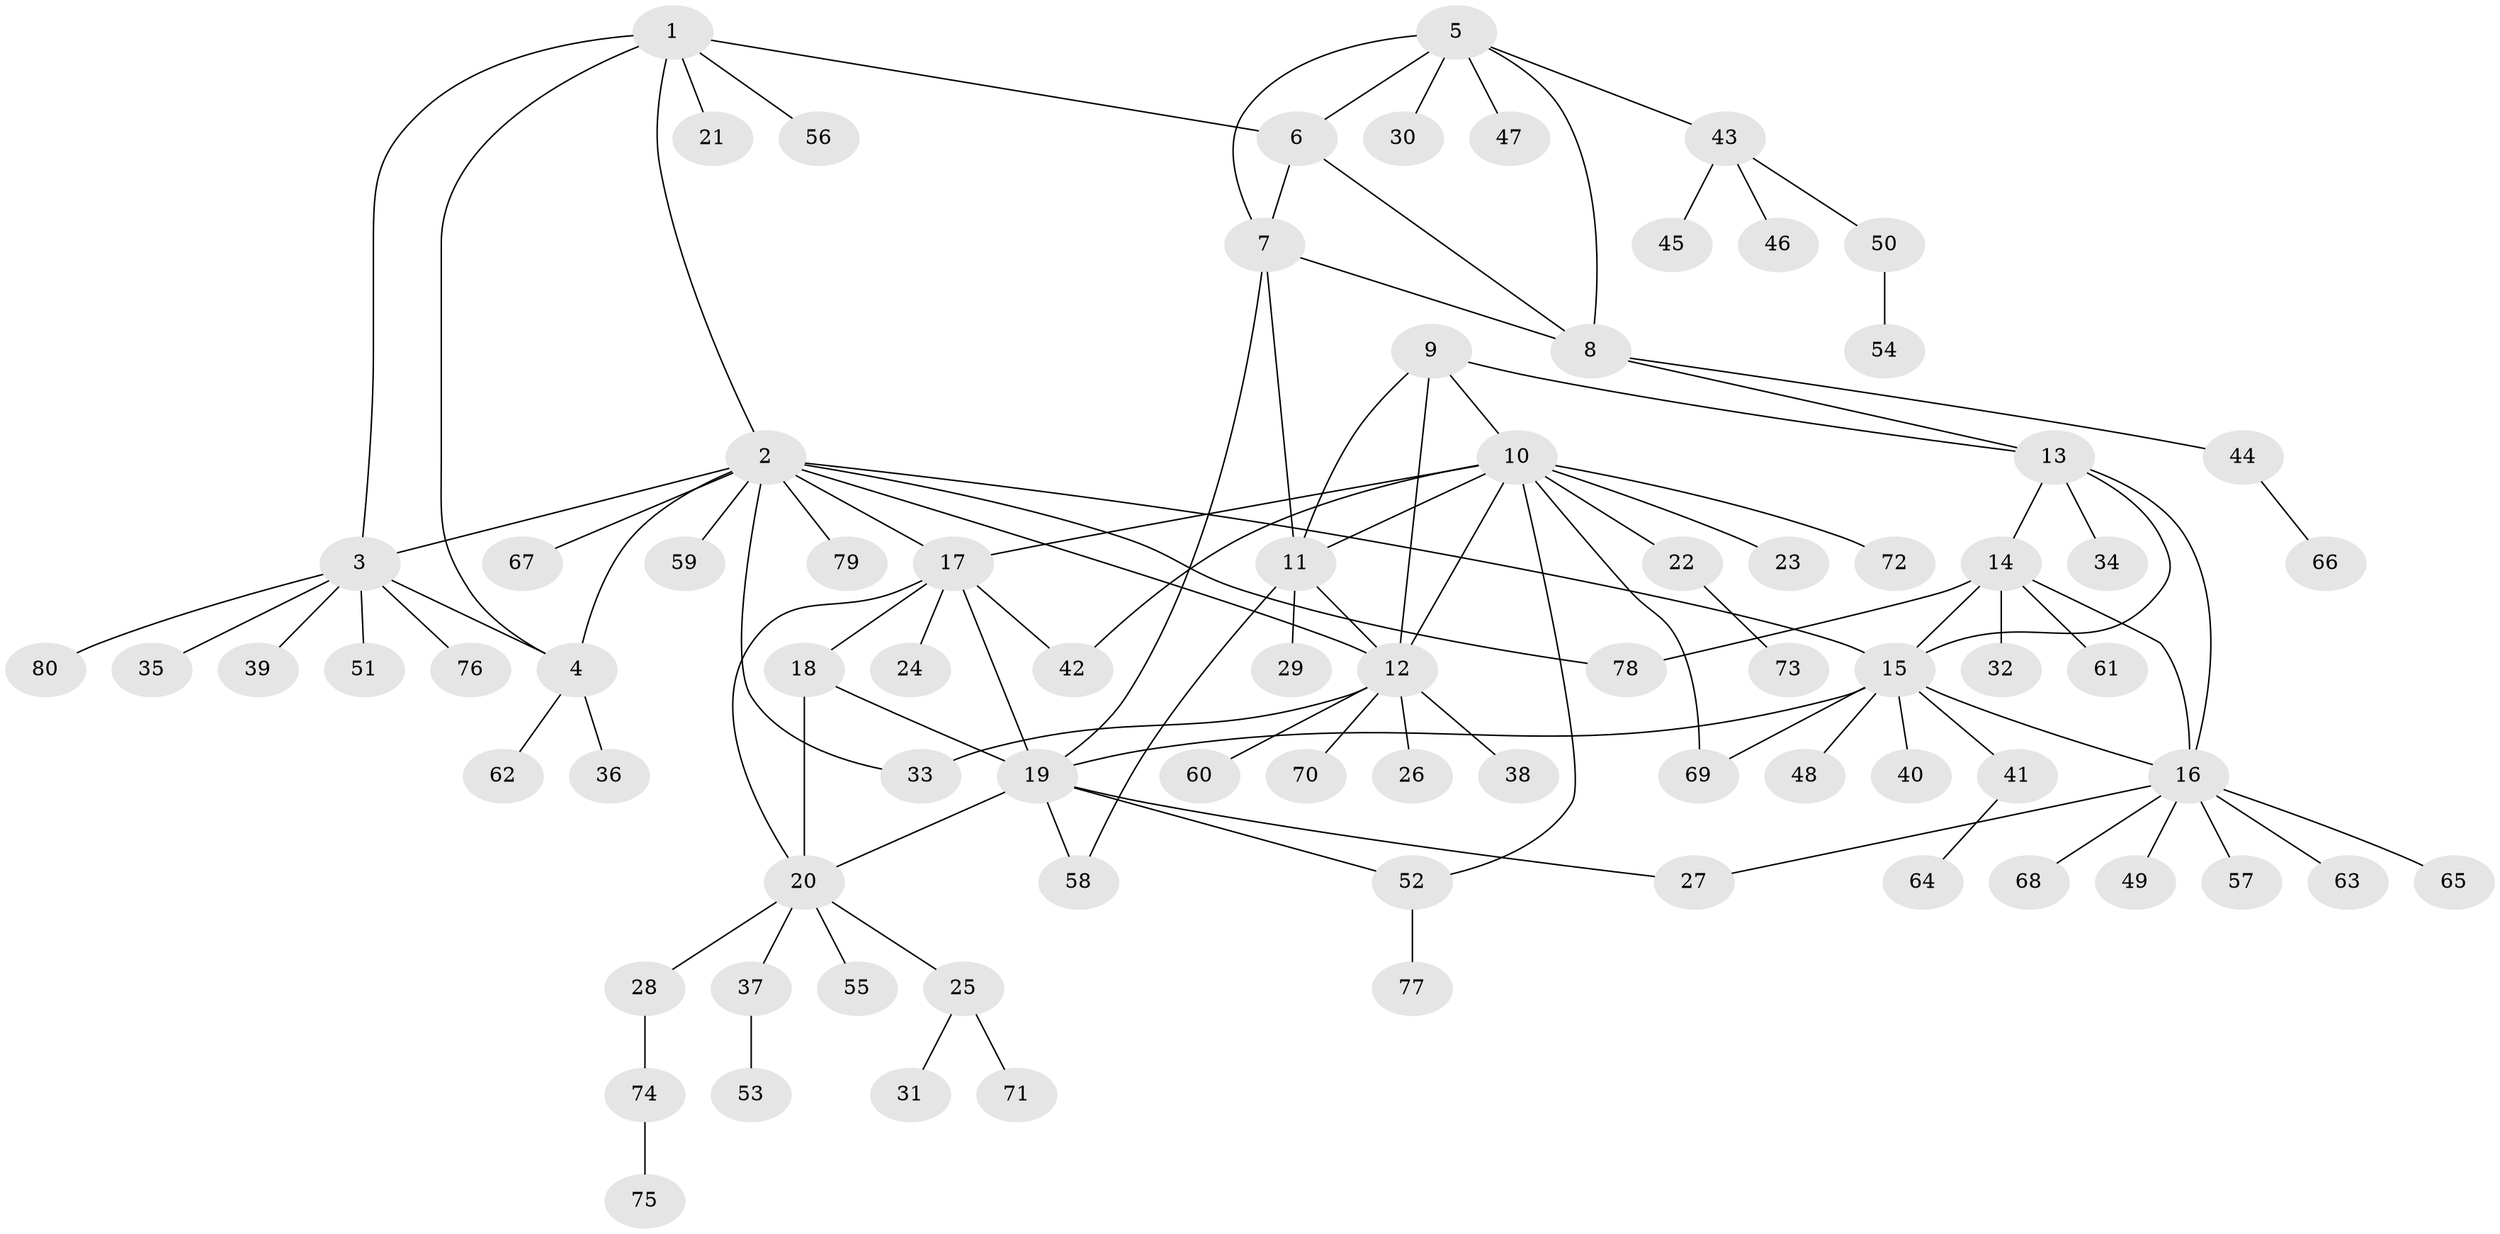// Generated by graph-tools (version 1.1) at 2025/16/03/09/25 04:16:08]
// undirected, 80 vertices, 107 edges
graph export_dot {
graph [start="1"]
  node [color=gray90,style=filled];
  1;
  2;
  3;
  4;
  5;
  6;
  7;
  8;
  9;
  10;
  11;
  12;
  13;
  14;
  15;
  16;
  17;
  18;
  19;
  20;
  21;
  22;
  23;
  24;
  25;
  26;
  27;
  28;
  29;
  30;
  31;
  32;
  33;
  34;
  35;
  36;
  37;
  38;
  39;
  40;
  41;
  42;
  43;
  44;
  45;
  46;
  47;
  48;
  49;
  50;
  51;
  52;
  53;
  54;
  55;
  56;
  57;
  58;
  59;
  60;
  61;
  62;
  63;
  64;
  65;
  66;
  67;
  68;
  69;
  70;
  71;
  72;
  73;
  74;
  75;
  76;
  77;
  78;
  79;
  80;
  1 -- 2;
  1 -- 3;
  1 -- 4;
  1 -- 6;
  1 -- 21;
  1 -- 56;
  2 -- 3;
  2 -- 4;
  2 -- 12;
  2 -- 15;
  2 -- 17;
  2 -- 33;
  2 -- 59;
  2 -- 67;
  2 -- 78;
  2 -- 79;
  3 -- 4;
  3 -- 35;
  3 -- 39;
  3 -- 51;
  3 -- 76;
  3 -- 80;
  4 -- 36;
  4 -- 62;
  5 -- 6;
  5 -- 7;
  5 -- 8;
  5 -- 30;
  5 -- 43;
  5 -- 47;
  6 -- 7;
  6 -- 8;
  7 -- 8;
  7 -- 11;
  7 -- 19;
  8 -- 13;
  8 -- 44;
  9 -- 10;
  9 -- 11;
  9 -- 12;
  9 -- 13;
  10 -- 11;
  10 -- 12;
  10 -- 17;
  10 -- 22;
  10 -- 23;
  10 -- 42;
  10 -- 52;
  10 -- 69;
  10 -- 72;
  11 -- 12;
  11 -- 29;
  11 -- 58;
  12 -- 26;
  12 -- 33;
  12 -- 38;
  12 -- 60;
  12 -- 70;
  13 -- 14;
  13 -- 15;
  13 -- 16;
  13 -- 34;
  14 -- 15;
  14 -- 16;
  14 -- 32;
  14 -- 61;
  14 -- 78;
  15 -- 16;
  15 -- 19;
  15 -- 40;
  15 -- 41;
  15 -- 48;
  15 -- 69;
  16 -- 27;
  16 -- 49;
  16 -- 57;
  16 -- 63;
  16 -- 65;
  16 -- 68;
  17 -- 18;
  17 -- 19;
  17 -- 20;
  17 -- 24;
  17 -- 42;
  18 -- 19;
  18 -- 20;
  19 -- 20;
  19 -- 27;
  19 -- 52;
  19 -- 58;
  20 -- 25;
  20 -- 28;
  20 -- 37;
  20 -- 55;
  22 -- 73;
  25 -- 31;
  25 -- 71;
  28 -- 74;
  37 -- 53;
  41 -- 64;
  43 -- 45;
  43 -- 46;
  43 -- 50;
  44 -- 66;
  50 -- 54;
  52 -- 77;
  74 -- 75;
}
